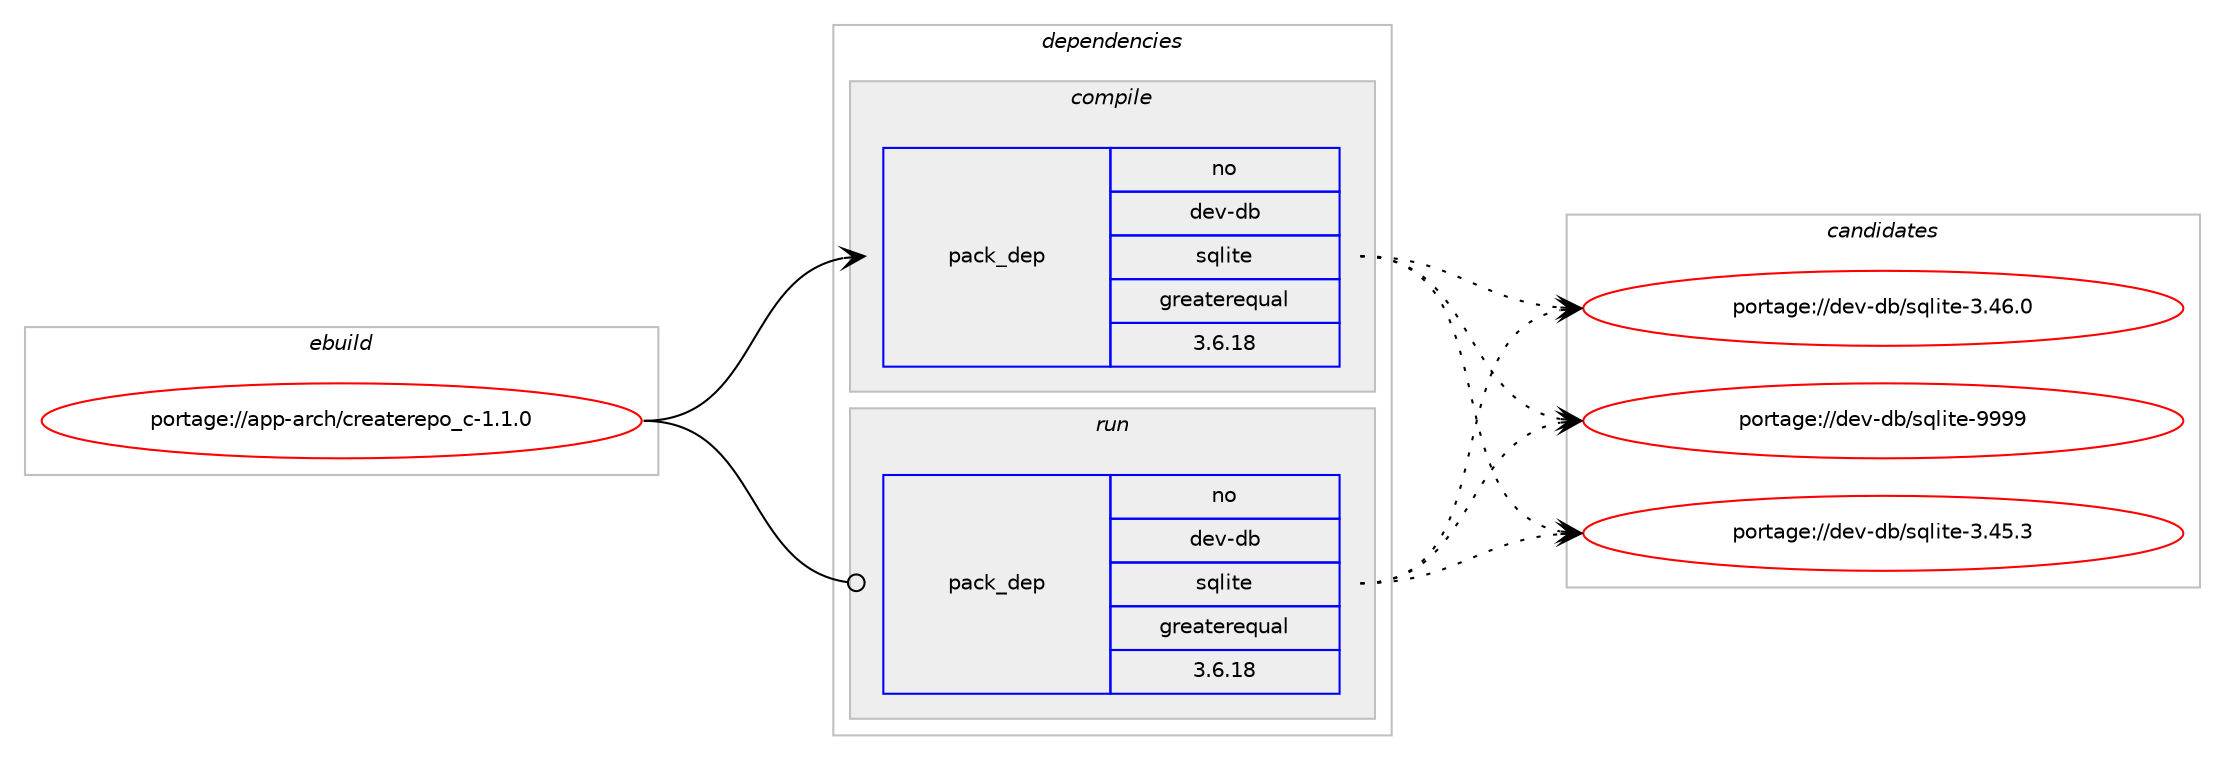 digraph prolog {

# *************
# Graph options
# *************

newrank=true;
concentrate=true;
compound=true;
graph [rankdir=LR,fontname=Helvetica,fontsize=10,ranksep=1.5];#, ranksep=2.5, nodesep=0.2];
edge  [arrowhead=vee];
node  [fontname=Helvetica,fontsize=10];

# **********
# The ebuild
# **********

subgraph cluster_leftcol {
color=gray;
rank=same;
label=<<i>ebuild</i>>;
id [label="portage://app-arch/createrepo_c-1.1.0", color=red, width=4, href="../app-arch/createrepo_c-1.1.0.svg"];
}

# ****************
# The dependencies
# ****************

subgraph cluster_midcol {
color=gray;
label=<<i>dependencies</i>>;
subgraph cluster_compile {
fillcolor="#eeeeee";
style=filled;
label=<<i>compile</i>>;
# *** BEGIN UNKNOWN DEPENDENCY TYPE (TODO) ***
# id -> package_dependency(portage://app-arch/createrepo_c-1.1.0,install,no,app-arch,bzip2,none,[,,],any_same_slot,[])
# *** END UNKNOWN DEPENDENCY TYPE (TODO) ***

# *** BEGIN UNKNOWN DEPENDENCY TYPE (TODO) ***
# id -> package_dependency(portage://app-arch/createrepo_c-1.1.0,install,no,app-arch,drpm,none,[,,],[],[])
# *** END UNKNOWN DEPENDENCY TYPE (TODO) ***

# *** BEGIN UNKNOWN DEPENDENCY TYPE (TODO) ***
# id -> package_dependency(portage://app-arch/createrepo_c-1.1.0,install,no,app-arch,rpm,none,[,,],[],[])
# *** END UNKNOWN DEPENDENCY TYPE (TODO) ***

# *** BEGIN UNKNOWN DEPENDENCY TYPE (TODO) ***
# id -> package_dependency(portage://app-arch/createrepo_c-1.1.0,install,no,app-arch,xz-utils,none,[,,],[],[])
# *** END UNKNOWN DEPENDENCY TYPE (TODO) ***

# *** BEGIN UNKNOWN DEPENDENCY TYPE (TODO) ***
# id -> package_dependency(portage://app-arch/createrepo_c-1.1.0,install,no,app-arch,zchunk,none,[,,],[],[])
# *** END UNKNOWN DEPENDENCY TYPE (TODO) ***

# *** BEGIN UNKNOWN DEPENDENCY TYPE (TODO) ***
# id -> package_dependency(portage://app-arch/createrepo_c-1.1.0,install,no,app-arch,zstd,none,[,,],any_same_slot,[])
# *** END UNKNOWN DEPENDENCY TYPE (TODO) ***

subgraph pack951 {
dependency2633 [label=<<TABLE BORDER="0" CELLBORDER="1" CELLSPACING="0" CELLPADDING="4" WIDTH="220"><TR><TD ROWSPAN="6" CELLPADDING="30">pack_dep</TD></TR><TR><TD WIDTH="110">no</TD></TR><TR><TD>dev-db</TD></TR><TR><TD>sqlite</TD></TR><TR><TD>greaterequal</TD></TR><TR><TD>3.6.18</TD></TR></TABLE>>, shape=none, color=blue];
}
id:e -> dependency2633:w [weight=20,style="solid",arrowhead="vee"];
# *** BEGIN UNKNOWN DEPENDENCY TYPE (TODO) ***
# id -> package_dependency(portage://app-arch/createrepo_c-1.1.0,install,no,dev-libs,glib,none,[,,],[slot(2)],[])
# *** END UNKNOWN DEPENDENCY TYPE (TODO) ***

# *** BEGIN UNKNOWN DEPENDENCY TYPE (TODO) ***
# id -> package_dependency(portage://app-arch/createrepo_c-1.1.0,install,no,dev-libs,libxml2,none,[,,],[],[])
# *** END UNKNOWN DEPENDENCY TYPE (TODO) ***

# *** BEGIN UNKNOWN DEPENDENCY TYPE (TODO) ***
# id -> package_dependency(portage://app-arch/createrepo_c-1.1.0,install,no,dev-libs,openssl,none,[,,],any_same_slot,[])
# *** END UNKNOWN DEPENDENCY TYPE (TODO) ***

# *** BEGIN UNKNOWN DEPENDENCY TYPE (TODO) ***
# id -> package_dependency(portage://app-arch/createrepo_c-1.1.0,install,no,net-misc,curl,none,[,,],[],[])
# *** END UNKNOWN DEPENDENCY TYPE (TODO) ***

# *** BEGIN UNKNOWN DEPENDENCY TYPE (TODO) ***
# id -> package_dependency(portage://app-arch/createrepo_c-1.1.0,install,no,sys-apps,file,none,[,,],[],[])
# *** END UNKNOWN DEPENDENCY TYPE (TODO) ***

# *** BEGIN UNKNOWN DEPENDENCY TYPE (TODO) ***
# id -> package_dependency(portage://app-arch/createrepo_c-1.1.0,install,no,sys-libs,libmodulemd,none,[,,],[],[])
# *** END UNKNOWN DEPENDENCY TYPE (TODO) ***

# *** BEGIN UNKNOWN DEPENDENCY TYPE (TODO) ***
# id -> package_dependency(portage://app-arch/createrepo_c-1.1.0,install,no,sys-libs,zlib,none,[,,],any_same_slot,[])
# *** END UNKNOWN DEPENDENCY TYPE (TODO) ***

}
subgraph cluster_compileandrun {
fillcolor="#eeeeee";
style=filled;
label=<<i>compile and run</i>>;
}
subgraph cluster_run {
fillcolor="#eeeeee";
style=filled;
label=<<i>run</i>>;
# *** BEGIN UNKNOWN DEPENDENCY TYPE (TODO) ***
# id -> package_dependency(portage://app-arch/createrepo_c-1.1.0,run,no,app-arch,bzip2,none,[,,],any_same_slot,[])
# *** END UNKNOWN DEPENDENCY TYPE (TODO) ***

# *** BEGIN UNKNOWN DEPENDENCY TYPE (TODO) ***
# id -> package_dependency(portage://app-arch/createrepo_c-1.1.0,run,no,app-arch,drpm,none,[,,],[],[])
# *** END UNKNOWN DEPENDENCY TYPE (TODO) ***

# *** BEGIN UNKNOWN DEPENDENCY TYPE (TODO) ***
# id -> package_dependency(portage://app-arch/createrepo_c-1.1.0,run,no,app-arch,rpm,none,[,,],[],[])
# *** END UNKNOWN DEPENDENCY TYPE (TODO) ***

# *** BEGIN UNKNOWN DEPENDENCY TYPE (TODO) ***
# id -> package_dependency(portage://app-arch/createrepo_c-1.1.0,run,no,app-arch,xz-utils,none,[,,],[],[])
# *** END UNKNOWN DEPENDENCY TYPE (TODO) ***

# *** BEGIN UNKNOWN DEPENDENCY TYPE (TODO) ***
# id -> package_dependency(portage://app-arch/createrepo_c-1.1.0,run,no,app-arch,zchunk,none,[,,],[],[])
# *** END UNKNOWN DEPENDENCY TYPE (TODO) ***

# *** BEGIN UNKNOWN DEPENDENCY TYPE (TODO) ***
# id -> package_dependency(portage://app-arch/createrepo_c-1.1.0,run,no,app-arch,zstd,none,[,,],any_same_slot,[])
# *** END UNKNOWN DEPENDENCY TYPE (TODO) ***

subgraph pack952 {
dependency2634 [label=<<TABLE BORDER="0" CELLBORDER="1" CELLSPACING="0" CELLPADDING="4" WIDTH="220"><TR><TD ROWSPAN="6" CELLPADDING="30">pack_dep</TD></TR><TR><TD WIDTH="110">no</TD></TR><TR><TD>dev-db</TD></TR><TR><TD>sqlite</TD></TR><TR><TD>greaterequal</TD></TR><TR><TD>3.6.18</TD></TR></TABLE>>, shape=none, color=blue];
}
id:e -> dependency2634:w [weight=20,style="solid",arrowhead="odot"];
# *** BEGIN UNKNOWN DEPENDENCY TYPE (TODO) ***
# id -> package_dependency(portage://app-arch/createrepo_c-1.1.0,run,no,dev-libs,glib,none,[,,],[slot(2)],[])
# *** END UNKNOWN DEPENDENCY TYPE (TODO) ***

# *** BEGIN UNKNOWN DEPENDENCY TYPE (TODO) ***
# id -> package_dependency(portage://app-arch/createrepo_c-1.1.0,run,no,dev-libs,libxml2,none,[,,],[],[])
# *** END UNKNOWN DEPENDENCY TYPE (TODO) ***

# *** BEGIN UNKNOWN DEPENDENCY TYPE (TODO) ***
# id -> package_dependency(portage://app-arch/createrepo_c-1.1.0,run,no,dev-libs,openssl,none,[,,],any_same_slot,[])
# *** END UNKNOWN DEPENDENCY TYPE (TODO) ***

# *** BEGIN UNKNOWN DEPENDENCY TYPE (TODO) ***
# id -> package_dependency(portage://app-arch/createrepo_c-1.1.0,run,no,net-misc,curl,none,[,,],[],[])
# *** END UNKNOWN DEPENDENCY TYPE (TODO) ***

# *** BEGIN UNKNOWN DEPENDENCY TYPE (TODO) ***
# id -> package_dependency(portage://app-arch/createrepo_c-1.1.0,run,no,sys-apps,file,none,[,,],[],[])
# *** END UNKNOWN DEPENDENCY TYPE (TODO) ***

# *** BEGIN UNKNOWN DEPENDENCY TYPE (TODO) ***
# id -> package_dependency(portage://app-arch/createrepo_c-1.1.0,run,no,sys-libs,libmodulemd,none,[,,],[],[])
# *** END UNKNOWN DEPENDENCY TYPE (TODO) ***

# *** BEGIN UNKNOWN DEPENDENCY TYPE (TODO) ***
# id -> package_dependency(portage://app-arch/createrepo_c-1.1.0,run,no,sys-libs,zlib,none,[,,],any_same_slot,[])
# *** END UNKNOWN DEPENDENCY TYPE (TODO) ***

}
}

# **************
# The candidates
# **************

subgraph cluster_choices {
rank=same;
color=gray;
label=<<i>candidates</i>>;

subgraph choice951 {
color=black;
nodesep=1;
choice10010111845100984711511310810511610145514652534651 [label="portage://dev-db/sqlite-3.45.3", color=red, width=4,href="../dev-db/sqlite-3.45.3.svg"];
choice10010111845100984711511310810511610145514652544648 [label="portage://dev-db/sqlite-3.46.0", color=red, width=4,href="../dev-db/sqlite-3.46.0.svg"];
choice1001011184510098471151131081051161014557575757 [label="portage://dev-db/sqlite-9999", color=red, width=4,href="../dev-db/sqlite-9999.svg"];
dependency2633:e -> choice10010111845100984711511310810511610145514652534651:w [style=dotted,weight="100"];
dependency2633:e -> choice10010111845100984711511310810511610145514652544648:w [style=dotted,weight="100"];
dependency2633:e -> choice1001011184510098471151131081051161014557575757:w [style=dotted,weight="100"];
}
subgraph choice952 {
color=black;
nodesep=1;
choice10010111845100984711511310810511610145514652534651 [label="portage://dev-db/sqlite-3.45.3", color=red, width=4,href="../dev-db/sqlite-3.45.3.svg"];
choice10010111845100984711511310810511610145514652544648 [label="portage://dev-db/sqlite-3.46.0", color=red, width=4,href="../dev-db/sqlite-3.46.0.svg"];
choice1001011184510098471151131081051161014557575757 [label="portage://dev-db/sqlite-9999", color=red, width=4,href="../dev-db/sqlite-9999.svg"];
dependency2634:e -> choice10010111845100984711511310810511610145514652534651:w [style=dotted,weight="100"];
dependency2634:e -> choice10010111845100984711511310810511610145514652544648:w [style=dotted,weight="100"];
dependency2634:e -> choice1001011184510098471151131081051161014557575757:w [style=dotted,weight="100"];
}
}

}
